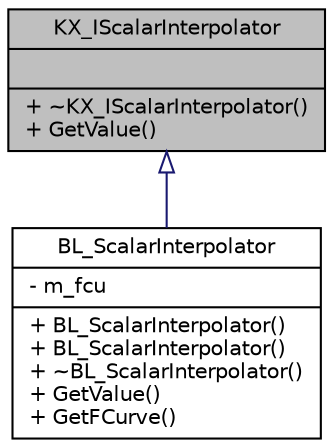 digraph G
{
  edge [fontname="Helvetica",fontsize="10",labelfontname="Helvetica",labelfontsize="10"];
  node [fontname="Helvetica",fontsize="10",shape=record];
  Node1 [label="{KX_IScalarInterpolator\n||+ ~KX_IScalarInterpolator()\l+ GetValue()\l}",height=0.2,width=0.4,color="black", fillcolor="grey75", style="filled" fontcolor="black"];
  Node1 -> Node2 [dir=back,color="midnightblue",fontsize="10",style="solid",arrowtail="empty",fontname="Helvetica"];
  Node2 [label="{BL_ScalarInterpolator\n|- m_fcu\l|+ BL_ScalarInterpolator()\l+ BL_ScalarInterpolator()\l+ ~BL_ScalarInterpolator()\l+ GetValue()\l+ GetFCurve()\l}",height=0.2,width=0.4,color="black", fillcolor="white", style="filled",URL="$dd/dff/classBL__ScalarInterpolator.html"];
}

